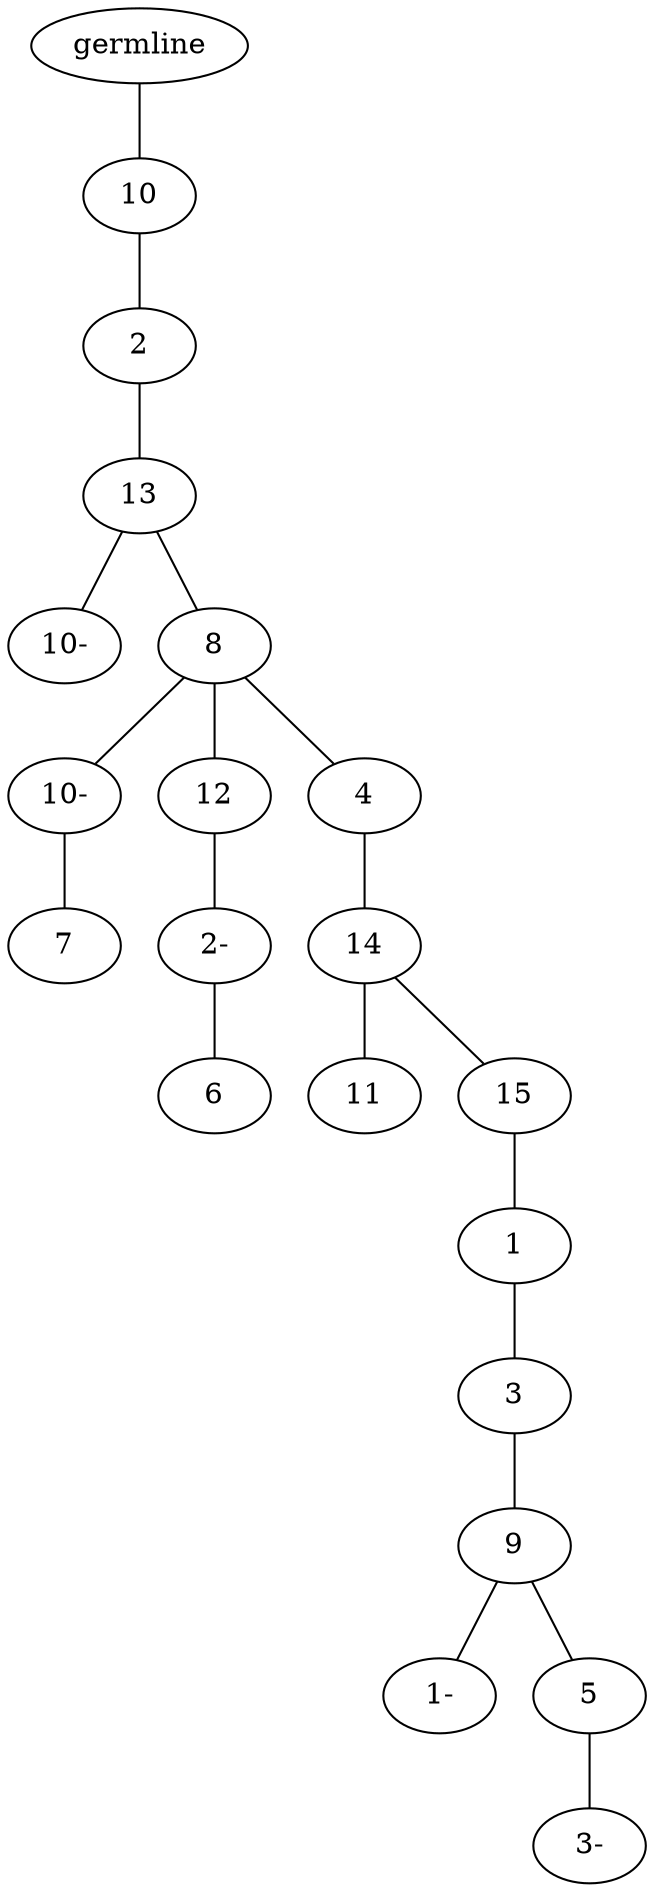 graph tree {
    "139774784467104" [label="germline"];
    "139774784456880" [label="10"];
    "139774784543136" [label="2"];
    "139774784544000" [label="13"];
    "139774784543616" [label="10-"];
    "139774784543904" [label="8"];
    "139774784593984" [label="10-"];
    "139774784594704" [label="7"];
    "139774784595328" [label="12"];
    "139774784594752" [label="2-"];
    "139774784595232" [label="6"];
    "139774784595520" [label="4"];
    "139774784594416" [label="14"];
    "139774784595760" [label="11"];
    "139774785160960" [label="15"];
    "139774785160432" [label="1"];
    "139774785160864" [label="3"];
    "139774785161296" [label="9"];
    "139774785161584" [label="1-"];
    "139774785161392" [label="5"];
    "139774785161680" [label="3-"];
    "139774784467104" -- "139774784456880";
    "139774784456880" -- "139774784543136";
    "139774784543136" -- "139774784544000";
    "139774784544000" -- "139774784543616";
    "139774784544000" -- "139774784543904";
    "139774784543904" -- "139774784593984";
    "139774784543904" -- "139774784595328";
    "139774784543904" -- "139774784595520";
    "139774784593984" -- "139774784594704";
    "139774784595328" -- "139774784594752";
    "139774784594752" -- "139774784595232";
    "139774784595520" -- "139774784594416";
    "139774784594416" -- "139774784595760";
    "139774784594416" -- "139774785160960";
    "139774785160960" -- "139774785160432";
    "139774785160432" -- "139774785160864";
    "139774785160864" -- "139774785161296";
    "139774785161296" -- "139774785161584";
    "139774785161296" -- "139774785161392";
    "139774785161392" -- "139774785161680";
}
